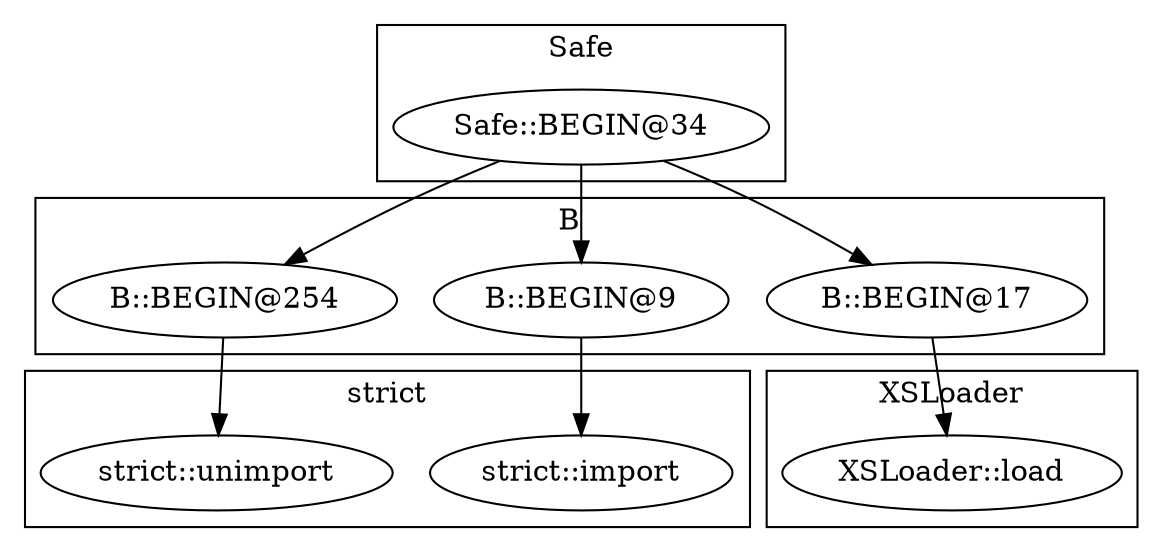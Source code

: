 digraph {
graph [overlap=false]
subgraph cluster_Safe {
	label="Safe";
	"Safe::BEGIN@34";
}
subgraph cluster_B {
	label="B";
	"B::BEGIN@9";
	"B::BEGIN@17";
	"B::BEGIN@254";
}
subgraph cluster_strict {
	label="strict";
	"strict::import";
	"strict::unimport";
}
subgraph cluster_XSLoader {
	label="XSLoader";
	"XSLoader::load";
}
"Safe::BEGIN@34" -> "B::BEGIN@17";
"B::BEGIN@254" -> "strict::unimport";
"Safe::BEGIN@34" -> "B::BEGIN@254";
"Safe::BEGIN@34" -> "B::BEGIN@9";
"B::BEGIN@17" -> "XSLoader::load";
"B::BEGIN@9" -> "strict::import";
}
